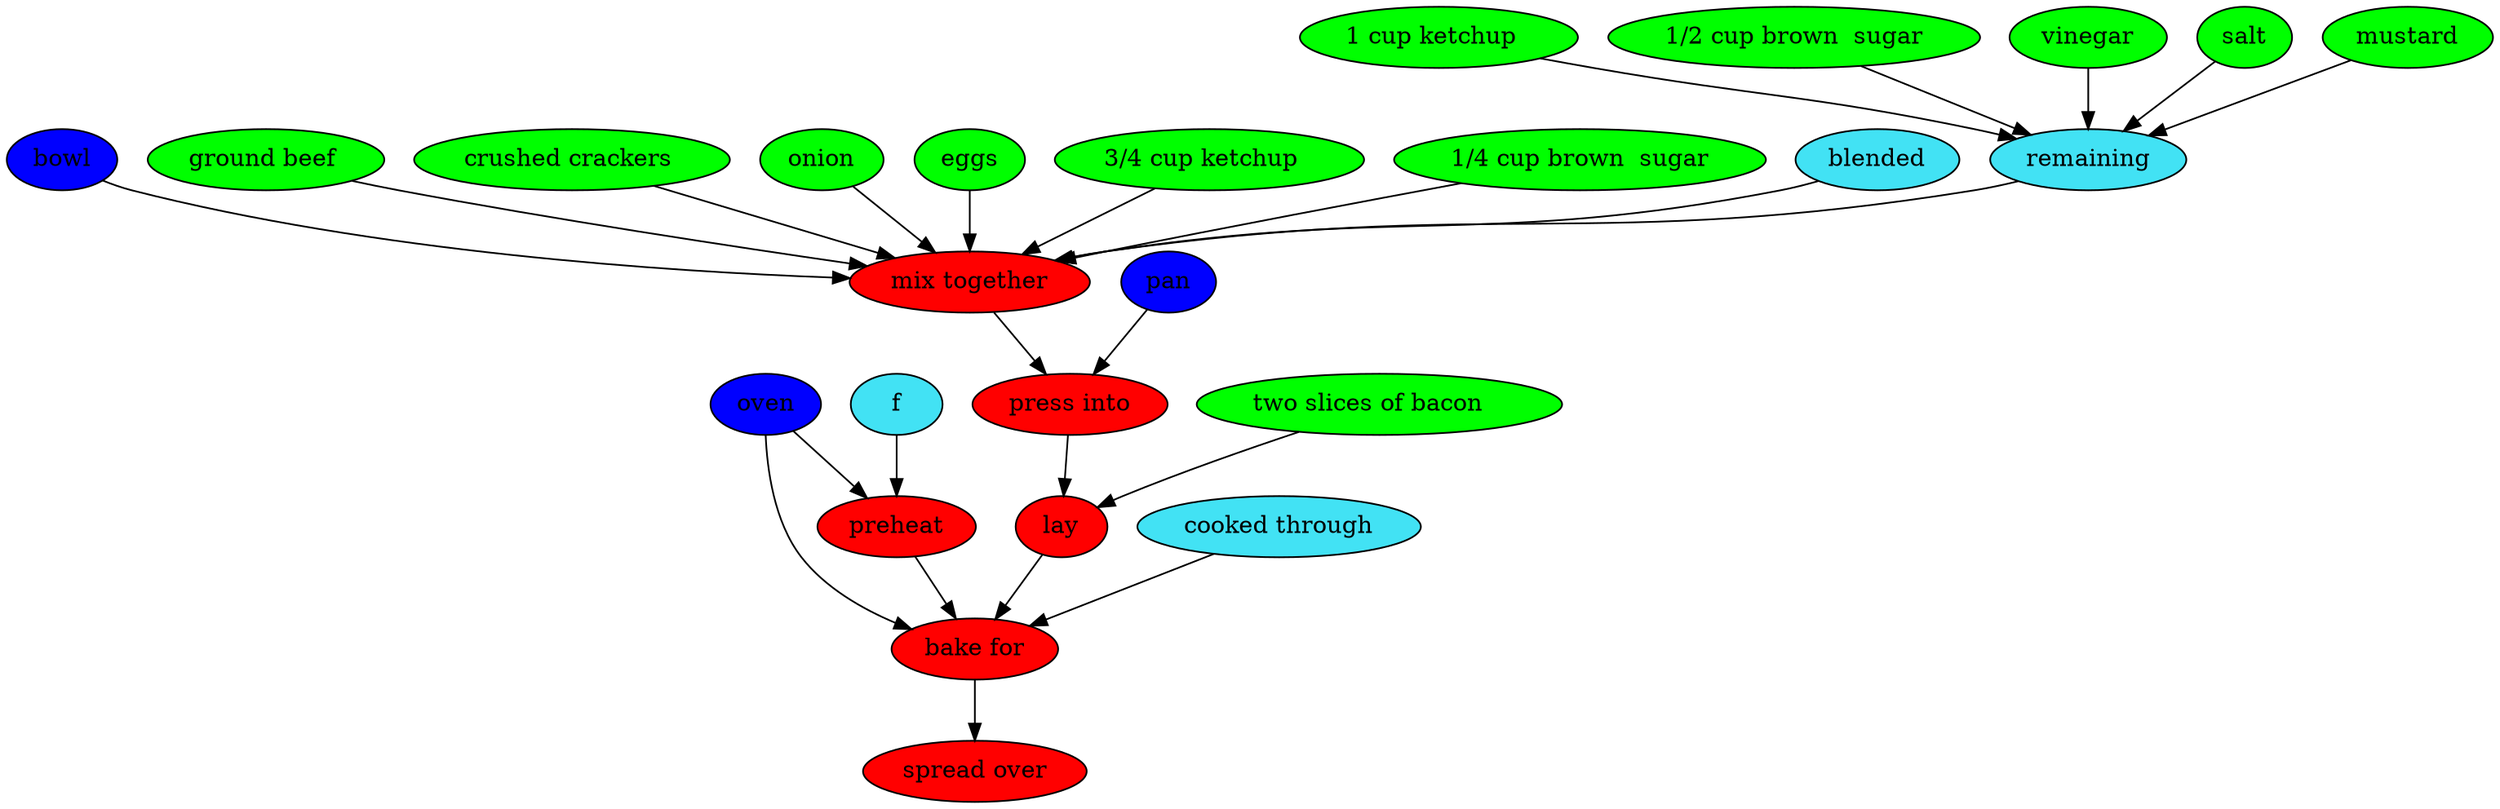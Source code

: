 digraph G {
preheat [style=filled, fillcolor=red];
oven [style=filled, fillcolor="#0000ff"];
f [style=filled, fillcolor="#42e2f4"];
oven -> preheat;
f -> preheat;
bowl [style=filled, fillcolor="#0000ff"];
"mix together" [style=filled, fillcolor=red];
"ground beef " [style=filled, fillcolor=green];
"crushed crackers " [style=filled, fillcolor=green];
onion [style=filled, fillcolor=green];
eggs [style=filled, fillcolor=green];
"3/4 cup ketchup  " [style=filled, fillcolor=green];
"1/4 cup brown  sugar" [style=filled, fillcolor=green];
blended [style=filled, fillcolor="#42e2f4"];
"ground beef " -> "mix together";
"crushed crackers " -> "mix together";
onion -> "mix together";
eggs -> "mix together";
"3/4 cup ketchup  " -> "mix together";
"1/4 cup brown  sugar" -> "mix together";
bowl -> "mix together";
blended -> "mix together";
"press into" [style=filled, fillcolor=red];
pan [style=filled, fillcolor="#0000ff"];
pan -> "press into";
lay [style=filled, fillcolor=red];
"two slices of bacon   " [style=filled, fillcolor=green];
"two slices of bacon   " -> lay;
"bake for" [style=filled, fillcolor=red];
oven [style=filled, fillcolor="#0000ff"];
"cooked through" [style=filled, fillcolor="#42e2f4"];
oven -> "bake for";
"cooked through" -> "bake for";
"mix together" [style=filled, fillcolor=red];
remaining [style=filled, fillcolor="#42e2f4"];
"1 cup ketchup  " [style=filled, fillcolor=green];
"1/2 cup brown  sugar" [style=filled, fillcolor=green];
vinegar [style=filled, fillcolor=green];
salt [style=filled, fillcolor=green];
mustard [style=filled, fillcolor=green];
"1 cup ketchup  " -> remaining;
"1/2 cup brown  sugar" -> remaining;
vinegar -> remaining;
salt -> remaining;
mustard -> remaining;
remaining -> "mix together";
"spread over" [style=filled, fillcolor=red];
preheat -> "bake for";
"mix together" -> "press into";
"press into" -> lay;
lay -> "bake for";
"bake for" -> "spread over";
}
